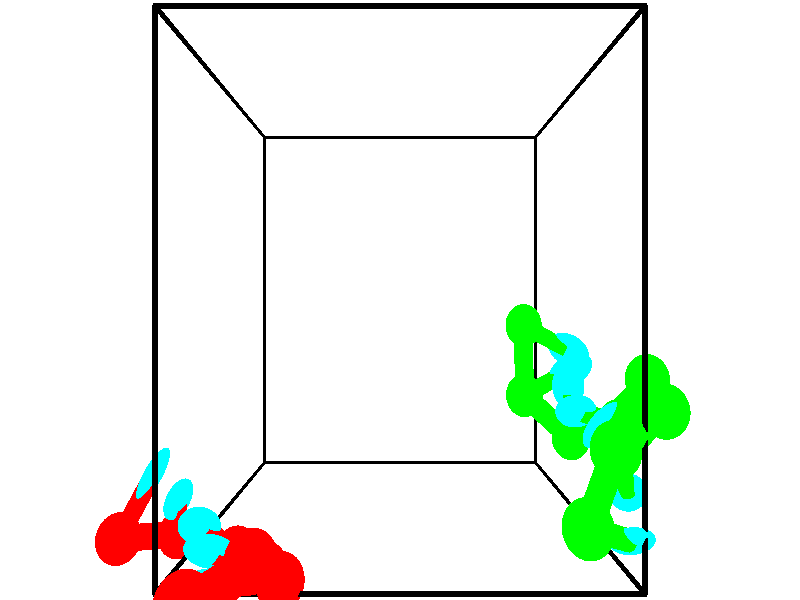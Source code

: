 // switches for output
#declare DRAW_BASES = 1; // possible values are 0, 1; only relevant for DNA ribbons
#declare DRAW_BASES_TYPE = 3; // possible values are 1, 2, 3; only relevant for DNA ribbons
#declare DRAW_FOG = 0; // set to 1 to enable fog

#include "colors.inc"

#include "transforms.inc"
background { rgb <1, 1, 1>}

#default {
   normal{
       ripples 0.25
       frequency 0.20
       turbulence 0.2
       lambda 5
   }
	finish {
		phong 0.1
		phong_size 40.
	}
}

// original window dimensions: 1024x640


// camera settings

camera {
	sky <-0, 1, 0>
	up <-0, 1, 0>
	right 1.6 * <1, 0, 0>
	location <2.5, 2.5, 11.1562>
	look_at <2.5, 2.5, 2.5>
	direction <0, 0, -8.6562>
	angle 67.0682
}


# declare cpy_camera_pos = <2.5, 2.5, 11.1562>;
# if (DRAW_FOG = 1)
fog {
	fog_type 2
	up vnormalize(cpy_camera_pos)
	color rgbt<1,1,1,0.3>
	distance 1e-5
	fog_alt 3e-3
	fog_offset 4
}
# end


// LIGHTS

# declare lum = 6;
global_settings {
	ambient_light rgb lum * <0.05, 0.05, 0.05>
	max_trace_level 15
}# declare cpy_direct_light_amount = 0.25;
light_source
{	1000 * <-1, -1, 1>,
	rgb lum * cpy_direct_light_amount
	parallel
}

light_source
{	1000 * <1, 1, -1>,
	rgb lum * cpy_direct_light_amount
	parallel
}

// strand 0

// nucleotide -1

// particle -1
sphere {
	<0.283504, -0.166569, 6.454424> 0.250000
	pigment { color rgbt <1,0,0,0> }
	no_shadow
}
cylinder {
	<0.547621, -0.367142, 6.230788>,  <0.706091, -0.487485, 6.096607>, 0.100000
	pigment { color rgbt <1,0,0,0> }
	no_shadow
}
cylinder {
	<0.547621, -0.367142, 6.230788>,  <0.283504, -0.166569, 6.454424>, 0.100000
	pigment { color rgbt <1,0,0,0> }
	no_shadow
}

// particle -1
sphere {
	<0.547621, -0.367142, 6.230788> 0.100000
	pigment { color rgbt <1,0,0,0> }
	no_shadow
}
sphere {
	0, 1
	scale<0.080000,0.200000,0.300000>
	matrix <-0.271870, 0.534364, -0.800339,
		0.700073, 0.680456, 0.216512,
		0.660292, -0.501432, -0.559089,
		0.745708, -0.517571, 6.063062>
	pigment { color rgbt <0,1,1,0> }
	no_shadow
}
cylinder {
	<0.650263, 0.324702, 6.011073>,  <0.283504, -0.166569, 6.454424>, 0.130000
	pigment { color rgbt <1,0,0,0> }
	no_shadow
}

// nucleotide -1

// particle -1
sphere {
	<0.650263, 0.324702, 6.011073> 0.250000
	pigment { color rgbt <1,0,0,0> }
	no_shadow
}
cylinder {
	<0.677861, -0.024422, 5.817808>,  <0.694420, -0.233896, 5.701849>, 0.100000
	pigment { color rgbt <1,0,0,0> }
	no_shadow
}
cylinder {
	<0.677861, -0.024422, 5.817808>,  <0.650263, 0.324702, 6.011073>, 0.100000
	pigment { color rgbt <1,0,0,0> }
	no_shadow
}

// particle -1
sphere {
	<0.677861, -0.024422, 5.817808> 0.100000
	pigment { color rgbt <1,0,0,0> }
	no_shadow
}
sphere {
	0, 1
	scale<0.080000,0.200000,0.300000>
	matrix <-0.142440, 0.470736, -0.870700,
		0.987396, 0.128895, -0.091844,
		0.068995, -0.872808, -0.483162,
		0.698560, -0.286264, 5.672860>
	pigment { color rgbt <0,1,1,0> }
	no_shadow
}
cylinder {
	<1.103954, 0.461841, 5.502145>,  <0.650263, 0.324702, 6.011073>, 0.130000
	pigment { color rgbt <1,0,0,0> }
	no_shadow
}

// nucleotide -1

// particle -1
sphere {
	<1.103954, 0.461841, 5.502145> 0.250000
	pigment { color rgbt <1,0,0,0> }
	no_shadow
}
cylinder {
	<0.850020, 0.161682, 5.428509>,  <0.697659, -0.018413, 5.384327>, 0.100000
	pigment { color rgbt <1,0,0,0> }
	no_shadow
}
cylinder {
	<0.850020, 0.161682, 5.428509>,  <1.103954, 0.461841, 5.502145>, 0.100000
	pigment { color rgbt <1,0,0,0> }
	no_shadow
}

// particle -1
sphere {
	<0.850020, 0.161682, 5.428509> 0.100000
	pigment { color rgbt <1,0,0,0> }
	no_shadow
}
sphere {
	0, 1
	scale<0.080000,0.200000,0.300000>
	matrix <-0.210086, 0.396928, -0.893483,
		0.743537, -0.528539, -0.409632,
		-0.634835, -0.750396, -0.184091,
		0.659569, -0.063437, 5.373281>
	pigment { color rgbt <0,1,1,0> }
	no_shadow
}
cylinder {
	<1.259290, 0.069804, 4.905125>,  <1.103954, 0.461841, 5.502145>, 0.130000
	pigment { color rgbt <1,0,0,0> }
	no_shadow
}

// nucleotide -1

// particle -1
sphere {
	<1.259290, 0.069804, 4.905125> 0.250000
	pigment { color rgbt <1,0,0,0> }
	no_shadow
}
cylinder {
	<0.863556, 0.068321, 4.963369>,  <0.626116, 0.067431, 4.998316>, 0.100000
	pigment { color rgbt <1,0,0,0> }
	no_shadow
}
cylinder {
	<0.863556, 0.068321, 4.963369>,  <1.259290, 0.069804, 4.905125>, 0.100000
	pigment { color rgbt <1,0,0,0> }
	no_shadow
}

// particle -1
sphere {
	<0.863556, 0.068321, 4.963369> 0.100000
	pigment { color rgbt <1,0,0,0> }
	no_shadow
}
sphere {
	0, 1
	scale<0.080000,0.200000,0.300000>
	matrix <-0.129882, 0.474960, -0.870370,
		-0.065932, -0.880000, -0.470376,
		-0.989335, -0.003708, 0.145611,
		0.566755, 0.067209, 5.007053>
	pigment { color rgbt <0,1,1,0> }
	no_shadow
}
cylinder {
	<0.964838, -0.056435, 4.270945>,  <1.259290, 0.069804, 4.905125>, 0.130000
	pigment { color rgbt <1,0,0,0> }
	no_shadow
}

// nucleotide -1

// particle -1
sphere {
	<0.964838, -0.056435, 4.270945> 0.250000
	pigment { color rgbt <1,0,0,0> }
	no_shadow
}
cylinder {
	<0.675582, 0.113235, 4.488989>,  <0.502029, 0.215038, 4.619815>, 0.100000
	pigment { color rgbt <1,0,0,0> }
	no_shadow
}
cylinder {
	<0.675582, 0.113235, 4.488989>,  <0.964838, -0.056435, 4.270945>, 0.100000
	pigment { color rgbt <1,0,0,0> }
	no_shadow
}

// particle -1
sphere {
	<0.675582, 0.113235, 4.488989> 0.100000
	pigment { color rgbt <1,0,0,0> }
	no_shadow
}
sphere {
	0, 1
	scale<0.080000,0.200000,0.300000>
	matrix <-0.276301, 0.545663, -0.791144,
		-0.633031, -0.722722, -0.277390,
		-0.723139, 0.424176, 0.545111,
		0.458641, 0.240488, 4.652522>
	pigment { color rgbt <0,1,1,0> }
	no_shadow
}
cylinder {
	<0.496123, -0.060007, 3.773256>,  <0.964838, -0.056435, 4.270945>, 0.130000
	pigment { color rgbt <1,0,0,0> }
	no_shadow
}

// nucleotide -1

// particle -1
sphere {
	<0.496123, -0.060007, 3.773256> 0.250000
	pigment { color rgbt <1,0,0,0> }
	no_shadow
}
cylinder {
	<0.335793, 0.172676, 4.056369>,  <0.239595, 0.312286, 4.226237>, 0.100000
	pigment { color rgbt <1,0,0,0> }
	no_shadow
}
cylinder {
	<0.335793, 0.172676, 4.056369>,  <0.496123, -0.060007, 3.773256>, 0.100000
	pigment { color rgbt <1,0,0,0> }
	no_shadow
}

// particle -1
sphere {
	<0.335793, 0.172676, 4.056369> 0.100000
	pigment { color rgbt <1,0,0,0> }
	no_shadow
}
sphere {
	0, 1
	scale<0.080000,0.200000,0.300000>
	matrix <-0.528964, 0.483836, -0.697209,
		-0.748022, -0.653850, 0.113769,
		-0.400825, 0.581707, 0.707783,
		0.215546, 0.347188, 4.268703>
	pigment { color rgbt <0,1,1,0> }
	no_shadow
}
cylinder {
	<-0.292360, 0.034938, 3.531651>,  <0.496123, -0.060007, 3.773256>, 0.130000
	pigment { color rgbt <1,0,0,0> }
	no_shadow
}

// nucleotide -1

// particle -1
sphere {
	<-0.292360, 0.034938, 3.531651> 0.250000
	pigment { color rgbt <1,0,0,0> }
	no_shadow
}
cylinder {
	<-0.197449, 0.317070, 3.798846>,  <-0.140502, 0.486349, 3.959163>, 0.100000
	pigment { color rgbt <1,0,0,0> }
	no_shadow
}
cylinder {
	<-0.197449, 0.317070, 3.798846>,  <-0.292360, 0.034938, 3.531651>, 0.100000
	pigment { color rgbt <1,0,0,0> }
	no_shadow
}

// particle -1
sphere {
	<-0.197449, 0.317070, 3.798846> 0.100000
	pigment { color rgbt <1,0,0,0> }
	no_shadow
}
sphere {
	0, 1
	scale<0.080000,0.200000,0.300000>
	matrix <-0.761965, 0.561664, -0.322402,
		-0.602585, -0.432484, 0.670708,
		0.237279, 0.705330, 0.667988,
		-0.126265, 0.528669, 3.999243>
	pigment { color rgbt <0,1,1,0> }
	no_shadow
}
cylinder {
	<-0.791274, 0.172295, 4.091016>,  <-0.292360, 0.034938, 3.531651>, 0.130000
	pigment { color rgbt <1,0,0,0> }
	no_shadow
}

// nucleotide -1

// particle -1
sphere {
	<-0.791274, 0.172295, 4.091016> 0.250000
	pigment { color rgbt <1,0,0,0> }
	no_shadow
}
cylinder {
	<-0.592068, 0.510773, 4.015190>,  <-0.472544, 0.713859, 3.969695>, 0.100000
	pigment { color rgbt <1,0,0,0> }
	no_shadow
}
cylinder {
	<-0.592068, 0.510773, 4.015190>,  <-0.791274, 0.172295, 4.091016>, 0.100000
	pigment { color rgbt <1,0,0,0> }
	no_shadow
}

// particle -1
sphere {
	<-0.592068, 0.510773, 4.015190> 0.100000
	pigment { color rgbt <1,0,0,0> }
	no_shadow
}
sphere {
	0, 1
	scale<0.080000,0.200000,0.300000>
	matrix <-0.866347, 0.476000, -0.151219,
		-0.037728, 0.239538, 0.970154,
		0.498016, 0.846195, -0.189564,
		-0.442663, 0.764631, 3.958321>
	pigment { color rgbt <0,1,1,0> }
	no_shadow
}
// strand 1

// nucleotide -1

// particle -1
sphere {
	<4.239984, 2.201846, 2.658093> 0.250000
	pigment { color rgbt <0,1,0,0> }
	no_shadow
}
cylinder {
	<4.603294, 2.034798, 2.648085>,  <4.821281, 1.934569, 2.642080>, 0.100000
	pigment { color rgbt <0,1,0,0> }
	no_shadow
}
cylinder {
	<4.603294, 2.034798, 2.648085>,  <4.239984, 2.201846, 2.658093>, 0.100000
	pigment { color rgbt <0,1,0,0> }
	no_shadow
}

// particle -1
sphere {
	<4.603294, 2.034798, 2.648085> 0.100000
	pigment { color rgbt <0,1,0,0> }
	no_shadow
}
sphere {
	0, 1
	scale<0.080000,0.200000,0.300000>
	matrix <-0.163711, -0.409813, 0.897358,
		-0.385008, -0.810954, -0.440593,
		0.908277, -0.417620, -0.025020,
		4.875777, 1.909511, 2.640579>
	pigment { color rgbt <0,1,1,0> }
	no_shadow
}
cylinder {
	<4.233269, 1.391035, 2.736696>,  <4.239984, 2.201846, 2.658093>, 0.130000
	pigment { color rgbt <0,1,0,0> }
	no_shadow
}

// nucleotide -1

// particle -1
sphere {
	<4.233269, 1.391035, 2.736696> 0.250000
	pigment { color rgbt <0,1,0,0> }
	no_shadow
}
cylinder {
	<4.563904, 1.571243, 2.871624>,  <4.762285, 1.679368, 2.952581>, 0.100000
	pigment { color rgbt <0,1,0,0> }
	no_shadow
}
cylinder {
	<4.563904, 1.571243, 2.871624>,  <4.233269, 1.391035, 2.736696>, 0.100000
	pigment { color rgbt <0,1,0,0> }
	no_shadow
}

// particle -1
sphere {
	<4.563904, 1.571243, 2.871624> 0.100000
	pigment { color rgbt <0,1,0,0> }
	no_shadow
}
sphere {
	0, 1
	scale<0.080000,0.200000,0.300000>
	matrix <-0.120482, -0.443810, 0.887984,
		0.549761, -0.774638, -0.312569,
		0.826588, 0.450520, 0.337320,
		4.811880, 1.706399, 2.972820>
	pigment { color rgbt <0,1,1,0> }
	no_shadow
}
cylinder {
	<4.804131, 0.952871, 3.004794>,  <4.233269, 1.391035, 2.736696>, 0.130000
	pigment { color rgbt <0,1,0,0> }
	no_shadow
}

// nucleotide -1

// particle -1
sphere {
	<4.804131, 0.952871, 3.004794> 0.250000
	pigment { color rgbt <0,1,0,0> }
	no_shadow
}
cylinder {
	<4.734509, 1.303337, 3.184589>,  <4.692735, 1.513617, 3.292467>, 0.100000
	pigment { color rgbt <0,1,0,0> }
	no_shadow
}
cylinder {
	<4.734509, 1.303337, 3.184589>,  <4.804131, 0.952871, 3.004794>, 0.100000
	pigment { color rgbt <0,1,0,0> }
	no_shadow
}

// particle -1
sphere {
	<4.734509, 1.303337, 3.184589> 0.100000
	pigment { color rgbt <0,1,0,0> }
	no_shadow
}
sphere {
	0, 1
	scale<0.080000,0.200000,0.300000>
	matrix <-0.201615, -0.478494, 0.854631,
		0.963875, 0.058129, 0.259932,
		-0.174055, 0.876164, 0.449489,
		4.682292, 1.566186, 3.319436>
	pigment { color rgbt <0,1,1,0> }
	no_shadow
}
cylinder {
	<5.318361, 1.178978, 3.358280>,  <4.804131, 0.952871, 3.004794>, 0.130000
	pigment { color rgbt <0,1,0,0> }
	no_shadow
}

// nucleotide -1

// particle -1
sphere {
	<5.318361, 1.178978, 3.358280> 0.250000
	pigment { color rgbt <0,1,0,0> }
	no_shadow
}
cylinder {
	<4.962402, 1.272964, 3.514677>,  <4.748827, 1.329357, 3.608515>, 0.100000
	pigment { color rgbt <0,1,0,0> }
	no_shadow
}
cylinder {
	<4.962402, 1.272964, 3.514677>,  <5.318361, 1.178978, 3.358280>, 0.100000
	pigment { color rgbt <0,1,0,0> }
	no_shadow
}

// particle -1
sphere {
	<4.962402, 1.272964, 3.514677> 0.100000
	pigment { color rgbt <0,1,0,0> }
	no_shadow
}
sphere {
	0, 1
	scale<0.080000,0.200000,0.300000>
	matrix <0.229352, -0.510448, 0.828758,
		0.394312, 0.827184, 0.400356,
		-0.889897, 0.234967, 0.390992,
		4.695434, 1.343455, 3.631975>
	pigment { color rgbt <0,1,1,0> }
	no_shadow
}
cylinder {
	<5.454993, 1.710606, 3.937288>,  <5.318361, 1.178978, 3.358280>, 0.130000
	pigment { color rgbt <0,1,0,0> }
	no_shadow
}

// nucleotide -1

// particle -1
sphere {
	<5.454993, 1.710606, 3.937288> 0.250000
	pigment { color rgbt <0,1,0,0> }
	no_shadow
}
cylinder {
	<5.151787, 1.449791, 3.943726>,  <4.969863, 1.293302, 3.947588>, 0.100000
	pigment { color rgbt <0,1,0,0> }
	no_shadow
}
cylinder {
	<5.151787, 1.449791, 3.943726>,  <5.454993, 1.710606, 3.937288>, 0.100000
	pigment { color rgbt <0,1,0,0> }
	no_shadow
}

// particle -1
sphere {
	<5.151787, 1.449791, 3.943726> 0.100000
	pigment { color rgbt <0,1,0,0> }
	no_shadow
}
sphere {
	0, 1
	scale<0.080000,0.200000,0.300000>
	matrix <0.363193, -0.401469, 0.840782,
		-0.541761, 0.643170, 0.541135,
		-0.758015, -0.652039, 0.016095,
		4.924382, 1.254179, 3.948554>
	pigment { color rgbt <0,1,1,0> }
	no_shadow
}
cylinder {
	<5.338627, 1.505481, 4.683271>,  <5.454993, 1.710606, 3.937288>, 0.130000
	pigment { color rgbt <0,1,0,0> }
	no_shadow
}

// nucleotide -1

// particle -1
sphere {
	<5.338627, 1.505481, 4.683271> 0.250000
	pigment { color rgbt <0,1,0,0> }
	no_shadow
}
cylinder {
	<5.157433, 1.215897, 4.475163>,  <5.048716, 1.042146, 4.350297>, 0.100000
	pigment { color rgbt <0,1,0,0> }
	no_shadow
}
cylinder {
	<5.157433, 1.215897, 4.475163>,  <5.338627, 1.505481, 4.683271>, 0.100000
	pigment { color rgbt <0,1,0,0> }
	no_shadow
}

// particle -1
sphere {
	<5.157433, 1.215897, 4.475163> 0.100000
	pigment { color rgbt <0,1,0,0> }
	no_shadow
}
sphere {
	0, 1
	scale<0.080000,0.200000,0.300000>
	matrix <0.100941, -0.621478, 0.776901,
		-0.885784, 0.299410, 0.354599,
		-0.452988, -0.723960, -0.520273,
		5.021536, 0.998708, 4.319081>
	pigment { color rgbt <0,1,1,0> }
	no_shadow
}
cylinder {
	<4.672842, 1.239504, 5.074459>,  <5.338627, 1.505481, 4.683271>, 0.130000
	pigment { color rgbt <0,1,0,0> }
	no_shadow
}

// nucleotide -1

// particle -1
sphere {
	<4.672842, 1.239504, 5.074459> 0.250000
	pigment { color rgbt <0,1,0,0> }
	no_shadow
}
cylinder {
	<4.834690, 0.969086, 4.828127>,  <4.931799, 0.806835, 4.680328>, 0.100000
	pigment { color rgbt <0,1,0,0> }
	no_shadow
}
cylinder {
	<4.834690, 0.969086, 4.828127>,  <4.672842, 1.239504, 5.074459>, 0.100000
	pigment { color rgbt <0,1,0,0> }
	no_shadow
}

// particle -1
sphere {
	<4.834690, 0.969086, 4.828127> 0.100000
	pigment { color rgbt <0,1,0,0> }
	no_shadow
}
sphere {
	0, 1
	scale<0.080000,0.200000,0.300000>
	matrix <-0.035480, -0.684515, 0.728135,
		-0.913796, -0.272768, -0.300955,
		0.404620, -0.676045, -0.615829,
		4.956076, 0.766272, 4.643378>
	pigment { color rgbt <0,1,1,0> }
	no_shadow
}
cylinder {
	<4.340701, 0.633041, 5.247410>,  <4.672842, 1.239504, 5.074459>, 0.130000
	pigment { color rgbt <0,1,0,0> }
	no_shadow
}

// nucleotide -1

// particle -1
sphere {
	<4.340701, 0.633041, 5.247410> 0.250000
	pigment { color rgbt <0,1,0,0> }
	no_shadow
}
cylinder {
	<4.664577, 0.508530, 5.048410>,  <4.858903, 0.433823, 4.929010>, 0.100000
	pigment { color rgbt <0,1,0,0> }
	no_shadow
}
cylinder {
	<4.664577, 0.508530, 5.048410>,  <4.340701, 0.633041, 5.247410>, 0.100000
	pigment { color rgbt <0,1,0,0> }
	no_shadow
}

// particle -1
sphere {
	<4.664577, 0.508530, 5.048410> 0.100000
	pigment { color rgbt <0,1,0,0> }
	no_shadow
}
sphere {
	0, 1
	scale<0.080000,0.200000,0.300000>
	matrix <0.122495, -0.739419, 0.662008,
		-0.573929, -0.596963, -0.560571,
		0.809691, -0.311278, -0.497499,
		4.907485, 0.415146, 4.899160>
	pigment { color rgbt <0,1,1,0> }
	no_shadow
}
// box output
cylinder {
	<0.000000, 0.000000, 0.000000>,  <5.000000, 0.000000, 0.000000>, 0.025000
	pigment { color rgbt <0,0,0,0> }
	no_shadow
}
cylinder {
	<0.000000, 0.000000, 0.000000>,  <0.000000, 5.000000, 0.000000>, 0.025000
	pigment { color rgbt <0,0,0,0> }
	no_shadow
}
cylinder {
	<0.000000, 0.000000, 0.000000>,  <0.000000, 0.000000, 5.000000>, 0.025000
	pigment { color rgbt <0,0,0,0> }
	no_shadow
}
cylinder {
	<5.000000, 5.000000, 5.000000>,  <0.000000, 5.000000, 5.000000>, 0.025000
	pigment { color rgbt <0,0,0,0> }
	no_shadow
}
cylinder {
	<5.000000, 5.000000, 5.000000>,  <5.000000, 0.000000, 5.000000>, 0.025000
	pigment { color rgbt <0,0,0,0> }
	no_shadow
}
cylinder {
	<5.000000, 5.000000, 5.000000>,  <5.000000, 5.000000, 0.000000>, 0.025000
	pigment { color rgbt <0,0,0,0> }
	no_shadow
}
cylinder {
	<0.000000, 0.000000, 5.000000>,  <0.000000, 5.000000, 5.000000>, 0.025000
	pigment { color rgbt <0,0,0,0> }
	no_shadow
}
cylinder {
	<0.000000, 0.000000, 5.000000>,  <5.000000, 0.000000, 5.000000>, 0.025000
	pigment { color rgbt <0,0,0,0> }
	no_shadow
}
cylinder {
	<5.000000, 5.000000, 0.000000>,  <0.000000, 5.000000, 0.000000>, 0.025000
	pigment { color rgbt <0,0,0,0> }
	no_shadow
}
cylinder {
	<5.000000, 5.000000, 0.000000>,  <5.000000, 0.000000, 0.000000>, 0.025000
	pigment { color rgbt <0,0,0,0> }
	no_shadow
}
cylinder {
	<5.000000, 0.000000, 5.000000>,  <5.000000, 0.000000, 0.000000>, 0.025000
	pigment { color rgbt <0,0,0,0> }
	no_shadow
}
cylinder {
	<0.000000, 5.000000, 0.000000>,  <0.000000, 5.000000, 5.000000>, 0.025000
	pigment { color rgbt <0,0,0,0> }
	no_shadow
}
// end of box output
